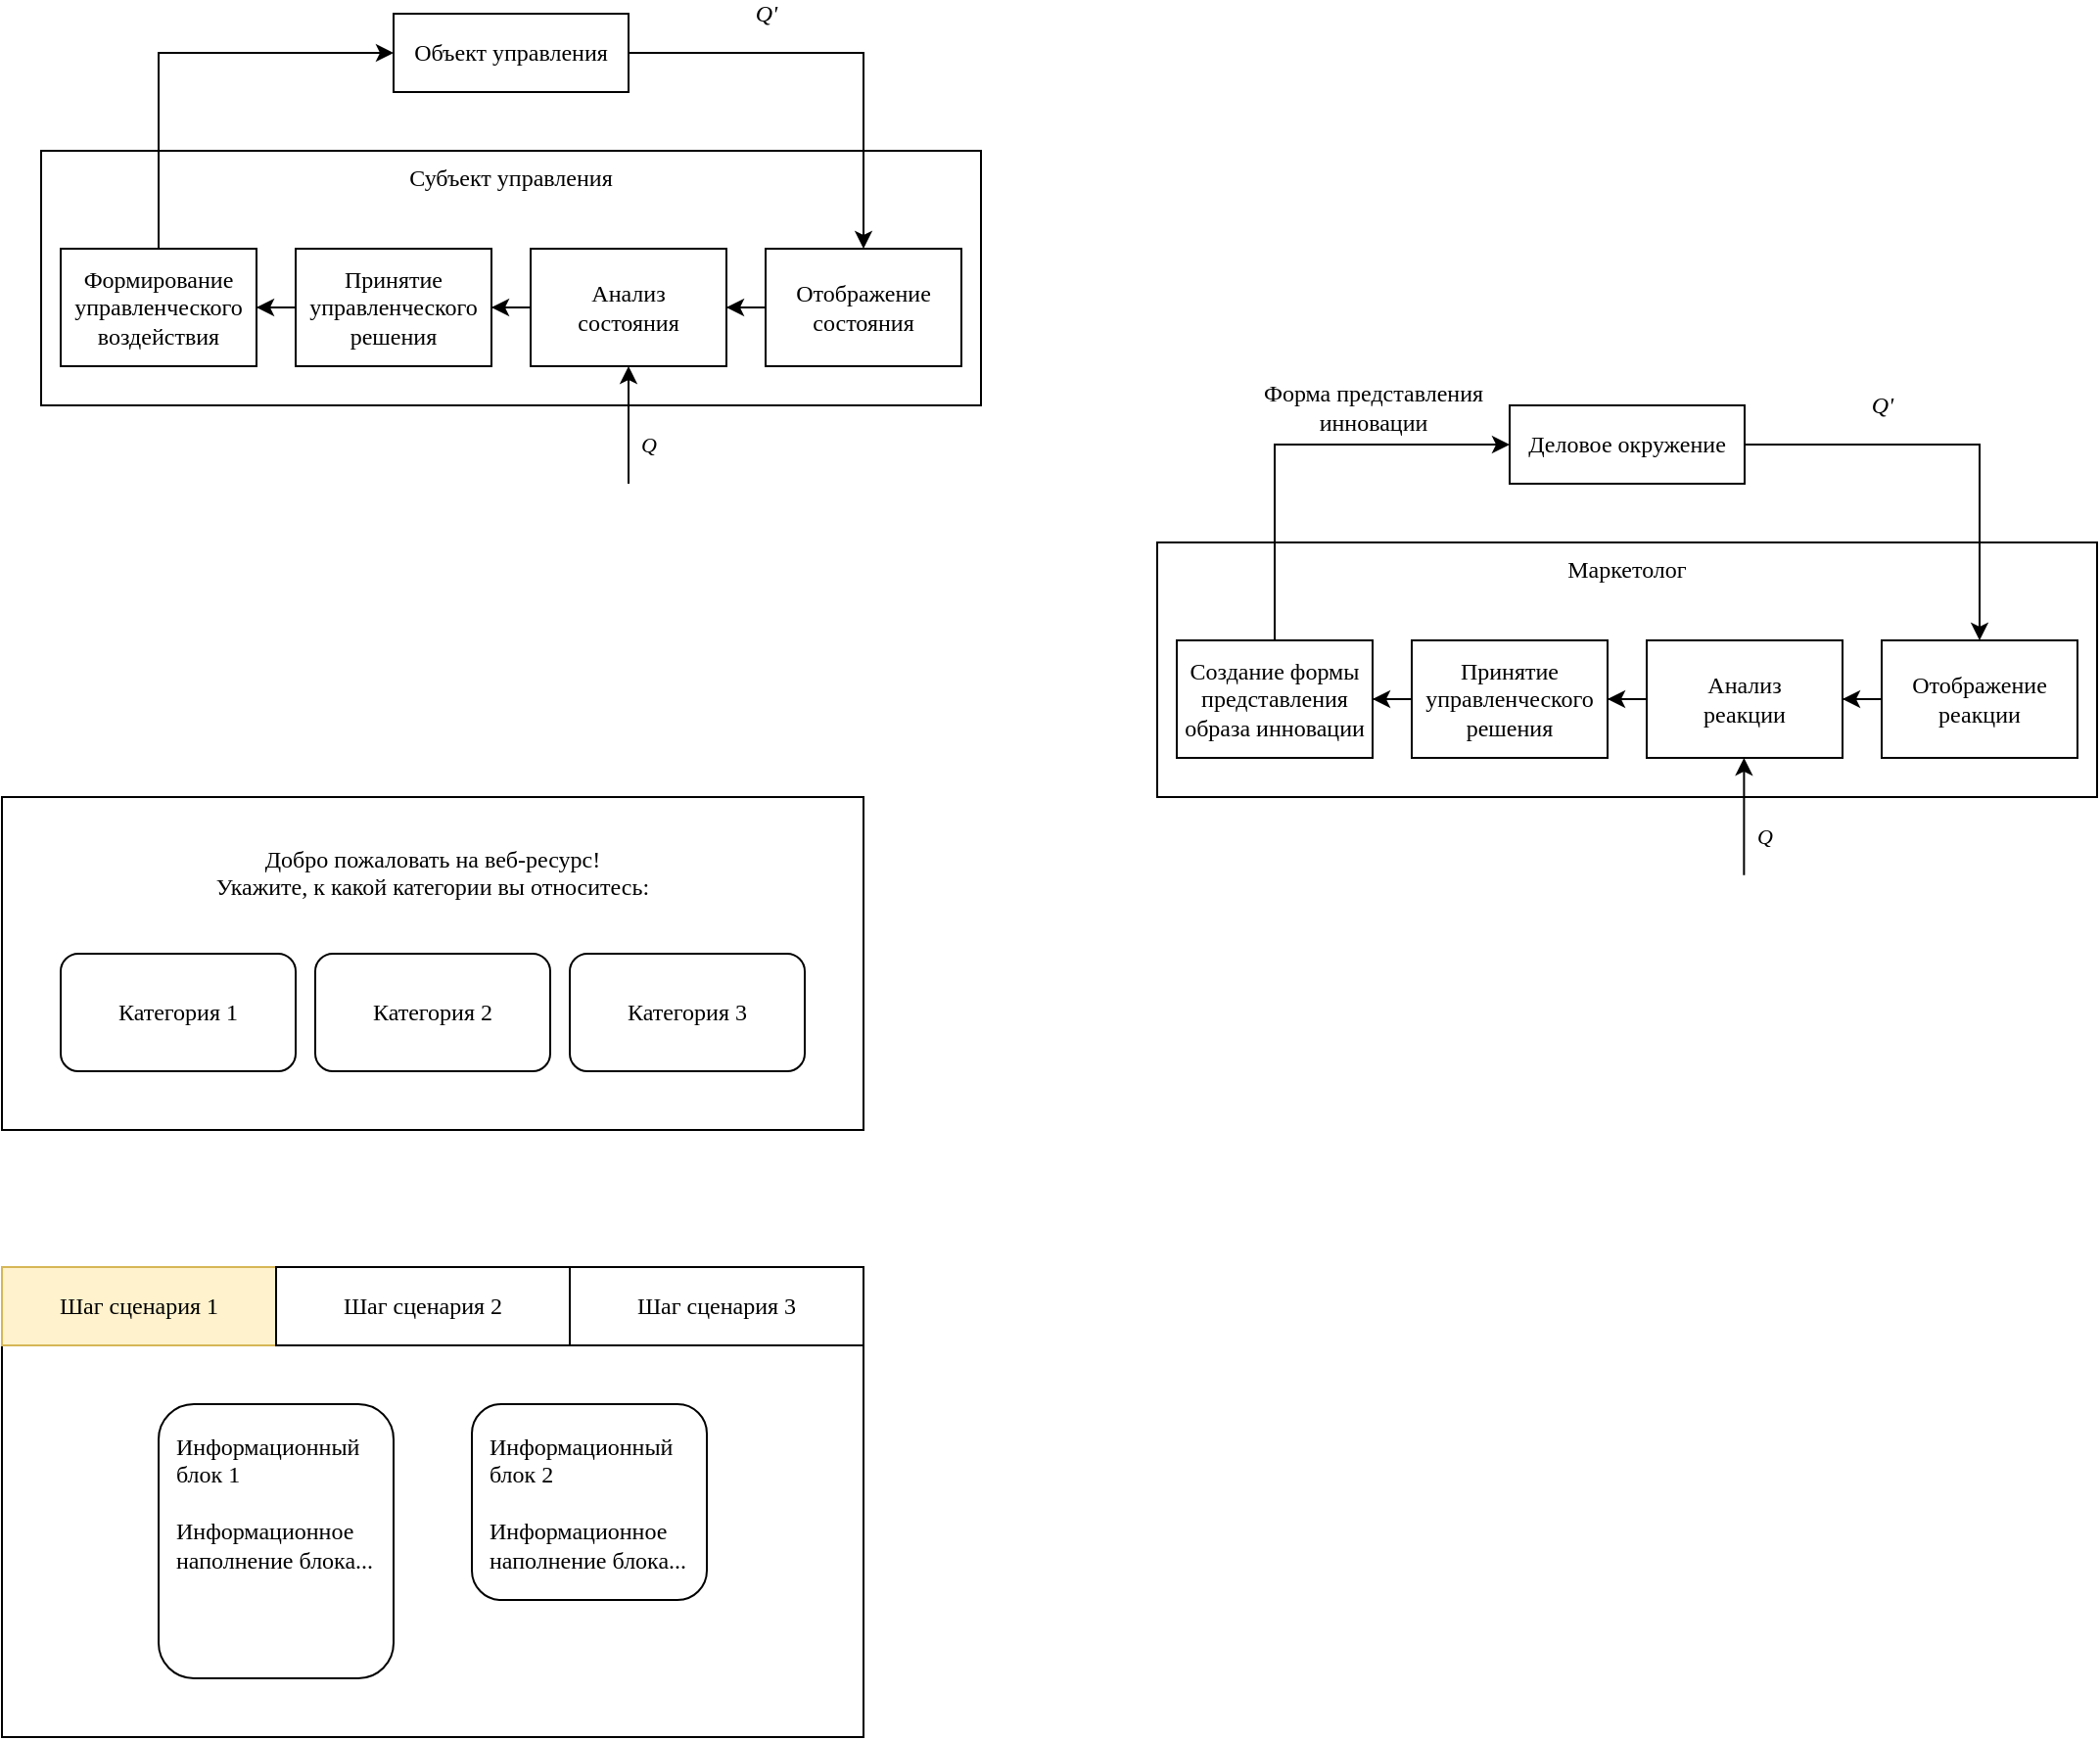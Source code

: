 <mxfile version="10.8.0" type="github"><diagram id="goq1Wn7i9u-ClMM0UV5q" name="Page-1"><mxGraphModel dx="961" dy="556" grid="1" gridSize="10" guides="1" tooltips="1" connect="1" arrows="1" fold="1" page="1" pageScale="1" pageWidth="826" pageHeight="1169" math="0" shadow="0"><root><mxCell id="0"/><mxCell id="1" parent="0"/><mxCell id="xf45S5BW__7qeCc9Ys2x-6" value="Субъект управления" style="rounded=0;whiteSpace=wrap;html=1;fontFamily=Times New Roman;align=center;verticalAlign=top;" parent="1" vertex="1"><mxGeometry x="180" y="150" width="480" height="130" as="geometry"/></mxCell><mxCell id="xf45S5BW__7qeCc9Ys2x-12" value="&lt;i&gt;&amp;nbsp;Q'&amp;nbsp;&lt;/i&gt;" style="edgeStyle=orthogonalEdgeStyle;rounded=0;orthogonalLoop=1;jettySize=auto;html=1;fontFamily=Times New Roman;fontSize=12;" parent="1" source="xf45S5BW__7qeCc9Ys2x-1" target="xf45S5BW__7qeCc9Ys2x-2" edge="1"><mxGeometry x="-0.364" y="20" relative="1" as="geometry"><mxPoint as="offset"/></mxGeometry></mxCell><mxCell id="xf45S5BW__7qeCc9Ys2x-1" value="Объект управления" style="rounded=0;whiteSpace=wrap;html=1;fontFamily=Times New Roman;" parent="1" vertex="1"><mxGeometry x="360" y="80" width="120" height="40" as="geometry"/></mxCell><mxCell id="xf45S5BW__7qeCc9Ys2x-8" style="edgeStyle=orthogonalEdgeStyle;rounded=0;orthogonalLoop=1;jettySize=auto;html=1;fontFamily=Times New Roman;" parent="1" source="xf45S5BW__7qeCc9Ys2x-3" target="xf45S5BW__7qeCc9Ys2x-4" edge="1"><mxGeometry relative="1" as="geometry"/></mxCell><mxCell id="xf45S5BW__7qeCc9Ys2x-3" value="Анализ&lt;br&gt;состояния" style="rounded=0;whiteSpace=wrap;html=1;fontFamily=Times New Roman;" parent="1" vertex="1"><mxGeometry x="430" y="200" width="100" height="60" as="geometry"/></mxCell><mxCell id="xf45S5BW__7qeCc9Ys2x-9" style="edgeStyle=orthogonalEdgeStyle;rounded=0;orthogonalLoop=1;jettySize=auto;html=1;fontFamily=Times New Roman;" parent="1" source="xf45S5BW__7qeCc9Ys2x-4" target="xf45S5BW__7qeCc9Ys2x-5" edge="1"><mxGeometry relative="1" as="geometry"/></mxCell><mxCell id="xf45S5BW__7qeCc9Ys2x-4" value="Принятие&lt;br&gt;управленческого&lt;br&gt;решения&lt;br&gt;" style="rounded=0;whiteSpace=wrap;html=1;fontFamily=Times New Roman;" parent="1" vertex="1"><mxGeometry x="310" y="200" width="100" height="60" as="geometry"/></mxCell><mxCell id="xf45S5BW__7qeCc9Ys2x-13" style="edgeStyle=orthogonalEdgeStyle;rounded=0;orthogonalLoop=1;jettySize=auto;html=1;exitX=0.5;exitY=0;exitDx=0;exitDy=0;entryX=0;entryY=0.5;entryDx=0;entryDy=0;fontFamily=Times New Roman;" parent="1" source="xf45S5BW__7qeCc9Ys2x-5" target="xf45S5BW__7qeCc9Ys2x-1" edge="1"><mxGeometry relative="1" as="geometry"/></mxCell><mxCell id="xf45S5BW__7qeCc9Ys2x-5" value="Формирование&lt;br&gt;управленческого&lt;br&gt;воздействия&lt;br&gt;" style="rounded=0;whiteSpace=wrap;html=1;fontFamily=Times New Roman;" parent="1" vertex="1"><mxGeometry x="190" y="200" width="100" height="60" as="geometry"/></mxCell><mxCell id="xf45S5BW__7qeCc9Ys2x-2" value="Отображение&lt;br&gt;состояния" style="rounded=0;whiteSpace=wrap;html=1;fontFamily=Times New Roman;" parent="1" vertex="1"><mxGeometry x="550" y="200" width="100" height="60" as="geometry"/></mxCell><mxCell id="xf45S5BW__7qeCc9Ys2x-11" style="edgeStyle=orthogonalEdgeStyle;rounded=0;orthogonalLoop=1;jettySize=auto;html=1;fontFamily=Times New Roman;exitX=0;exitY=0.5;exitDx=0;exitDy=0;" parent="1" source="xf45S5BW__7qeCc9Ys2x-2" target="xf45S5BW__7qeCc9Ys2x-3" edge="1"><mxGeometry relative="1" as="geometry"><mxPoint x="520" y="330" as="sourcePoint"/><mxPoint x="420" y="239.724" as="targetPoint"/></mxGeometry></mxCell><mxCell id="xf45S5BW__7qeCc9Ys2x-14" value="Q" style="edgeStyle=orthogonalEdgeStyle;rounded=0;orthogonalLoop=1;jettySize=auto;html=1;fontFamily=Times New Roman;fontStyle=2" parent="1" target="xf45S5BW__7qeCc9Ys2x-3" edge="1"><mxGeometry x="0.01" y="-15" relative="1" as="geometry"><mxPoint x="480" y="320" as="sourcePoint"/><mxPoint x="420" y="239.724" as="targetPoint"/><Array as="points"><mxPoint x="480" y="290"/><mxPoint x="480" y="290"/></Array><mxPoint x="-5" y="10" as="offset"/></mxGeometry></mxCell><mxCell id="xf45S5BW__7qeCc9Ys2x-15" value="Добро пожаловать на веб-ресурс!&lt;br&gt;Укажите, к какой категории вы относитесь:&lt;br&gt;" style="rounded=0;whiteSpace=wrap;html=1;fontFamily=Times New Roman;fontSize=12;align=center;verticalAlign=top;spacingTop=18;" parent="1" vertex="1"><mxGeometry x="160" y="480" width="440" height="170" as="geometry"/></mxCell><mxCell id="xf45S5BW__7qeCc9Ys2x-16" value="Категория 1" style="rounded=1;whiteSpace=wrap;html=1;fontFamily=Times New Roman;fontSize=12;align=center;" parent="1" vertex="1"><mxGeometry x="190" y="560" width="120" height="60" as="geometry"/></mxCell><mxCell id="xf45S5BW__7qeCc9Ys2x-17" value="Категория 2" style="rounded=1;whiteSpace=wrap;html=1;fontFamily=Times New Roman;fontSize=12;align=center;" parent="1" vertex="1"><mxGeometry x="320" y="560" width="120" height="60" as="geometry"/></mxCell><mxCell id="xf45S5BW__7qeCc9Ys2x-18" value="Категория 3" style="rounded=1;whiteSpace=wrap;html=1;fontFamily=Times New Roman;fontSize=12;align=center;" parent="1" vertex="1"><mxGeometry x="450" y="560" width="120" height="60" as="geometry"/></mxCell><mxCell id="xf45S5BW__7qeCc9Ys2x-19" value="" style="rounded=0;whiteSpace=wrap;html=1;fontFamily=Times New Roman;fontSize=12;align=center;" parent="1" vertex="1"><mxGeometry x="160" y="720" width="440" height="240" as="geometry"/></mxCell><mxCell id="xf45S5BW__7qeCc9Ys2x-20" value="Шаг сценария 1" style="rounded=0;whiteSpace=wrap;html=1;fontFamily=Times New Roman;fontSize=12;align=center;fillColor=#fff2cc;strokeColor=#d6b656;" parent="1" vertex="1"><mxGeometry x="160" y="720" width="140" height="40" as="geometry"/></mxCell><mxCell id="xf45S5BW__7qeCc9Ys2x-21" value="Шаг сценария 2" style="rounded=0;whiteSpace=wrap;html=1;fontFamily=Times New Roman;fontSize=12;align=center;" parent="1" vertex="1"><mxGeometry x="300" y="720" width="150" height="40" as="geometry"/></mxCell><mxCell id="xf45S5BW__7qeCc9Ys2x-22" value="Шаг сценария 3" style="rounded=0;whiteSpace=wrap;html=1;fontFamily=Times New Roman;fontSize=12;align=center;" parent="1" vertex="1"><mxGeometry x="450" y="720" width="150" height="40" as="geometry"/></mxCell><mxCell id="xf45S5BW__7qeCc9Ys2x-23" value="&lt;div style=&quot;text-align: left&quot;&gt;&lt;span&gt;Информационный блок 1&lt;/span&gt;&lt;/div&gt;&lt;div style=&quot;text-align: left&quot;&gt;&lt;br&gt;&lt;/div&gt;&lt;div style=&quot;text-align: left&quot;&gt;&lt;span&gt;Информационное наполнение блока...&lt;/span&gt;&lt;/div&gt;" style="rounded=1;whiteSpace=wrap;html=1;fontFamily=Times New Roman;fontSize=12;align=center;spacing=10;verticalAlign=top;" parent="1" vertex="1"><mxGeometry x="240" y="790" width="120" height="140" as="geometry"/></mxCell><mxCell id="xf45S5BW__7qeCc9Ys2x-24" value="&lt;div style=&quot;text-align: left&quot;&gt;&lt;span&gt;Информационный блок 2&lt;/span&gt;&lt;/div&gt;&lt;div style=&quot;text-align: left&quot;&gt;&lt;br&gt;&lt;/div&gt;&lt;div style=&quot;text-align: left&quot;&gt;&lt;span&gt;Информационное наполнение блока...&lt;/span&gt;&lt;/div&gt;" style="rounded=1;whiteSpace=wrap;html=1;fontFamily=Times New Roman;fontSize=12;align=center;spacing=10;verticalAlign=top;" parent="1" vertex="1"><mxGeometry x="400" y="790" width="120" height="100" as="geometry"/></mxCell><mxCell id="MVdPDl-6udE_27zlcJGa-1" value="Маркетолог" style="rounded=0;whiteSpace=wrap;html=1;fontFamily=Times New Roman;align=center;verticalAlign=top;" vertex="1" parent="1"><mxGeometry x="750" y="350" width="480" height="130" as="geometry"/></mxCell><mxCell id="MVdPDl-6udE_27zlcJGa-2" value="&lt;i&gt;&amp;nbsp;Q'&amp;nbsp;&lt;/i&gt;" style="edgeStyle=orthogonalEdgeStyle;rounded=0;orthogonalLoop=1;jettySize=auto;html=1;fontFamily=Times New Roman;fontSize=12;" edge="1" parent="1" source="MVdPDl-6udE_27zlcJGa-3" target="MVdPDl-6udE_27zlcJGa-10"><mxGeometry x="-0.364" y="20" relative="1" as="geometry"><mxPoint as="offset"/></mxGeometry></mxCell><mxCell id="MVdPDl-6udE_27zlcJGa-3" value="Деловое окружение" style="rounded=0;whiteSpace=wrap;html=1;fontFamily=Times New Roman;" vertex="1" parent="1"><mxGeometry x="930" y="280" width="120" height="40" as="geometry"/></mxCell><mxCell id="MVdPDl-6udE_27zlcJGa-4" style="edgeStyle=orthogonalEdgeStyle;rounded=0;orthogonalLoop=1;jettySize=auto;html=1;fontFamily=Times New Roman;" edge="1" parent="1" source="MVdPDl-6udE_27zlcJGa-5" target="MVdPDl-6udE_27zlcJGa-7"><mxGeometry relative="1" as="geometry"/></mxCell><mxCell id="MVdPDl-6udE_27zlcJGa-5" value="Анализ&lt;br&gt;реакции" style="rounded=0;whiteSpace=wrap;html=1;fontFamily=Times New Roman;" vertex="1" parent="1"><mxGeometry x="1000" y="400" width="100" height="60" as="geometry"/></mxCell><mxCell id="MVdPDl-6udE_27zlcJGa-6" style="edgeStyle=orthogonalEdgeStyle;rounded=0;orthogonalLoop=1;jettySize=auto;html=1;fontFamily=Times New Roman;" edge="1" parent="1" source="MVdPDl-6udE_27zlcJGa-7" target="MVdPDl-6udE_27zlcJGa-9"><mxGeometry relative="1" as="geometry"/></mxCell><mxCell id="MVdPDl-6udE_27zlcJGa-7" value="Принятие&lt;br&gt;управленческого&lt;br&gt;решения&lt;br&gt;" style="rounded=0;whiteSpace=wrap;html=1;fontFamily=Times New Roman;" vertex="1" parent="1"><mxGeometry x="880" y="400" width="100" height="60" as="geometry"/></mxCell><mxCell id="MVdPDl-6udE_27zlcJGa-8" style="edgeStyle=orthogonalEdgeStyle;rounded=0;orthogonalLoop=1;jettySize=auto;html=1;exitX=0.5;exitY=0;exitDx=0;exitDy=0;entryX=0;entryY=0.5;entryDx=0;entryDy=0;fontFamily=Times New Roman;" edge="1" parent="1" source="MVdPDl-6udE_27zlcJGa-9" target="MVdPDl-6udE_27zlcJGa-3"><mxGeometry relative="1" as="geometry"/></mxCell><mxCell id="MVdPDl-6udE_27zlcJGa-13" value="&lt;font face=&quot;Times New Roman&quot;&gt;Форма представления&lt;br&gt;инновации&lt;br&gt;&lt;/font&gt;" style="text;html=1;resizable=0;points=[];align=center;verticalAlign=middle;labelBackgroundColor=#ffffff;" vertex="1" connectable="0" parent="MVdPDl-6udE_27zlcJGa-8"><mxGeometry x="-0.103" y="-41" relative="1" as="geometry"><mxPoint x="9" y="-21" as="offset"/></mxGeometry></mxCell><mxCell id="MVdPDl-6udE_27zlcJGa-9" value="Создание формы представления образа инновации&lt;br&gt;" style="rounded=0;whiteSpace=wrap;html=1;fontFamily=Times New Roman;" vertex="1" parent="1"><mxGeometry x="760" y="400" width="100" height="60" as="geometry"/></mxCell><mxCell id="MVdPDl-6udE_27zlcJGa-10" value="Отображение&lt;br&gt;реакции" style="rounded=0;whiteSpace=wrap;html=1;fontFamily=Times New Roman;" vertex="1" parent="1"><mxGeometry x="1120" y="400" width="100" height="60" as="geometry"/></mxCell><mxCell id="MVdPDl-6udE_27zlcJGa-11" style="edgeStyle=orthogonalEdgeStyle;rounded=0;orthogonalLoop=1;jettySize=auto;html=1;fontFamily=Times New Roman;exitX=0;exitY=0.5;exitDx=0;exitDy=0;" edge="1" parent="1" source="MVdPDl-6udE_27zlcJGa-10" target="MVdPDl-6udE_27zlcJGa-5"><mxGeometry relative="1" as="geometry"><mxPoint x="1090" y="530" as="sourcePoint"/><mxPoint x="990" y="439.724" as="targetPoint"/></mxGeometry></mxCell><mxCell id="MVdPDl-6udE_27zlcJGa-12" value="Q" style="edgeStyle=orthogonalEdgeStyle;rounded=0;orthogonalLoop=1;jettySize=auto;html=1;fontFamily=Times New Roman;fontStyle=2" edge="1" parent="1" target="MVdPDl-6udE_27zlcJGa-5"><mxGeometry x="0.01" y="-15" relative="1" as="geometry"><mxPoint x="1049.69" y="519.862" as="sourcePoint"/><mxPoint x="990" y="439.724" as="targetPoint"/><Array as="points"><mxPoint x="1050" y="490"/><mxPoint x="1050" y="490"/></Array><mxPoint x="-5" y="10" as="offset"/></mxGeometry></mxCell></root></mxGraphModel></diagram></mxfile>